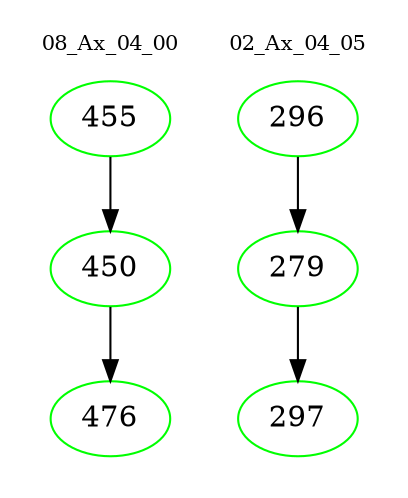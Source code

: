 digraph{
subgraph cluster_0 {
color = white
label = "08_Ax_04_00";
fontsize=10;
T0_455 [label="455", color="green"]
T0_455 -> T0_450 [color="black"]
T0_450 [label="450", color="green"]
T0_450 -> T0_476 [color="black"]
T0_476 [label="476", color="green"]
}
subgraph cluster_1 {
color = white
label = "02_Ax_04_05";
fontsize=10;
T1_296 [label="296", color="green"]
T1_296 -> T1_279 [color="black"]
T1_279 [label="279", color="green"]
T1_279 -> T1_297 [color="black"]
T1_297 [label="297", color="green"]
}
}
